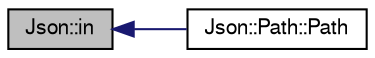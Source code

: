 digraph "Json::in"
{
  edge [fontname="FreeSans",fontsize="10",labelfontname="FreeSans",labelfontsize="10"];
  node [fontname="FreeSans",fontsize="10",shape=record];
  rankdir="LR";
  Node1 [label="Json::in",height=0.2,width=0.4,color="black", fillcolor="grey75", style="filled" fontcolor="black"];
  Node1 -> Node2 [dir="back",color="midnightblue",fontsize="10",style="solid",fontname="FreeSans"];
  Node2 [label="Json::Path::Path",height=0.2,width=0.4,color="black", fillcolor="white", style="filled",URL="$class_json_1_1_path.html#aaa37a99650e770d0cd680bf53585ec99"];
}
